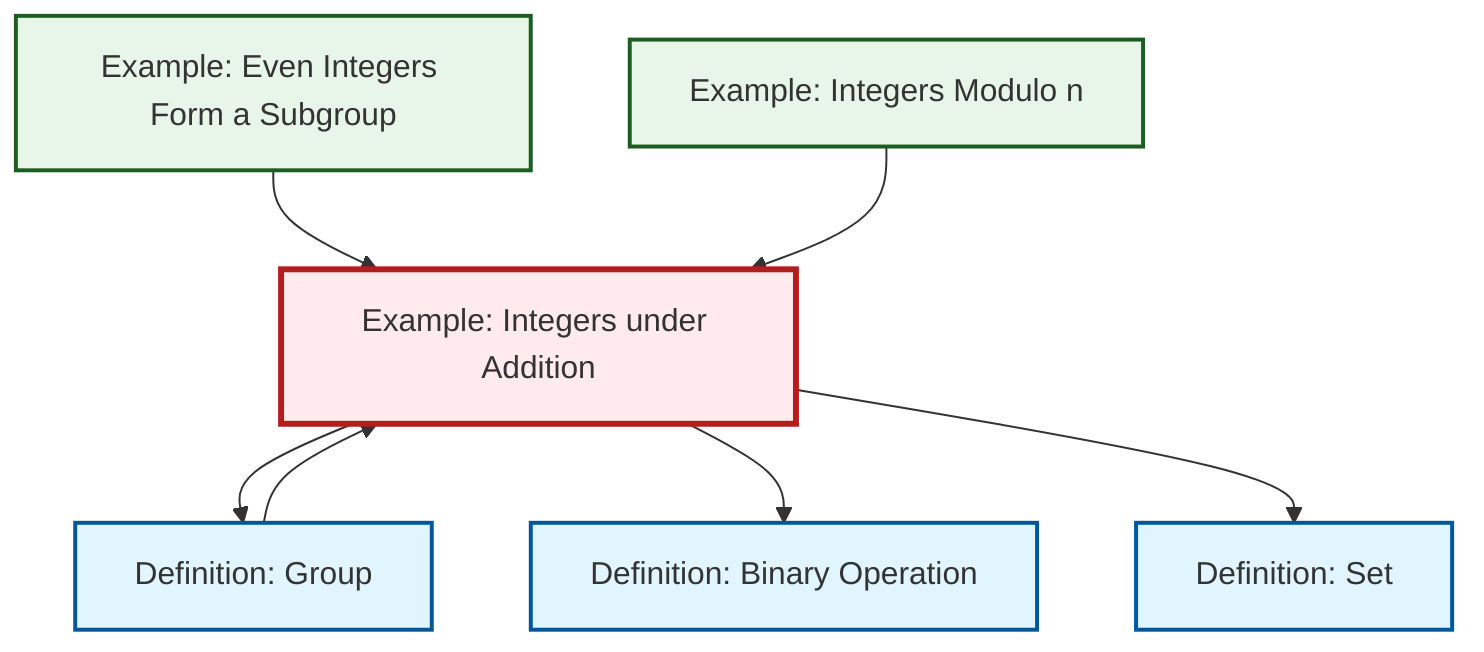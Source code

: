 graph TD
    classDef definition fill:#e1f5fe,stroke:#01579b,stroke-width:2px
    classDef theorem fill:#f3e5f5,stroke:#4a148c,stroke-width:2px
    classDef axiom fill:#fff3e0,stroke:#e65100,stroke-width:2px
    classDef example fill:#e8f5e9,stroke:#1b5e20,stroke-width:2px
    classDef current fill:#ffebee,stroke:#b71c1c,stroke-width:3px
    ex-quotient-integers-mod-n["Example: Integers Modulo n"]:::example
    def-binary-operation["Definition: Binary Operation"]:::definition
    ex-integers-addition["Example: Integers under Addition"]:::example
    def-set["Definition: Set"]:::definition
    ex-even-integers-subgroup["Example: Even Integers Form a Subgroup"]:::example
    def-group["Definition: Group"]:::definition
    def-group --> ex-integers-addition
    ex-even-integers-subgroup --> ex-integers-addition
    ex-integers-addition --> def-group
    ex-integers-addition --> def-binary-operation
    ex-integers-addition --> def-set
    ex-quotient-integers-mod-n --> ex-integers-addition
    class ex-integers-addition current